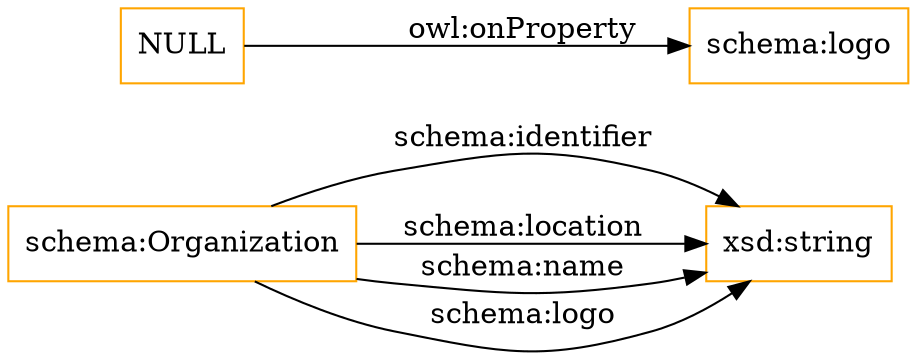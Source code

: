 digraph ar2dtool_diagram { 
rankdir=LR;
size="1501"
node [shape = rectangle, color="orange"]; "schema:Organization" ; /*classes style*/
	"NULL" -> "schema:logo" [ label = "owl:onProperty" ];
	"schema:Organization" -> "xsd:string" [ label = "schema:identifier" ];
	"schema:Organization" -> "xsd:string" [ label = "schema:location" ];
	"schema:Organization" -> "xsd:string" [ label = "schema:name" ];
	"schema:Organization" -> "xsd:string" [ label = "schema:logo" ];

}
